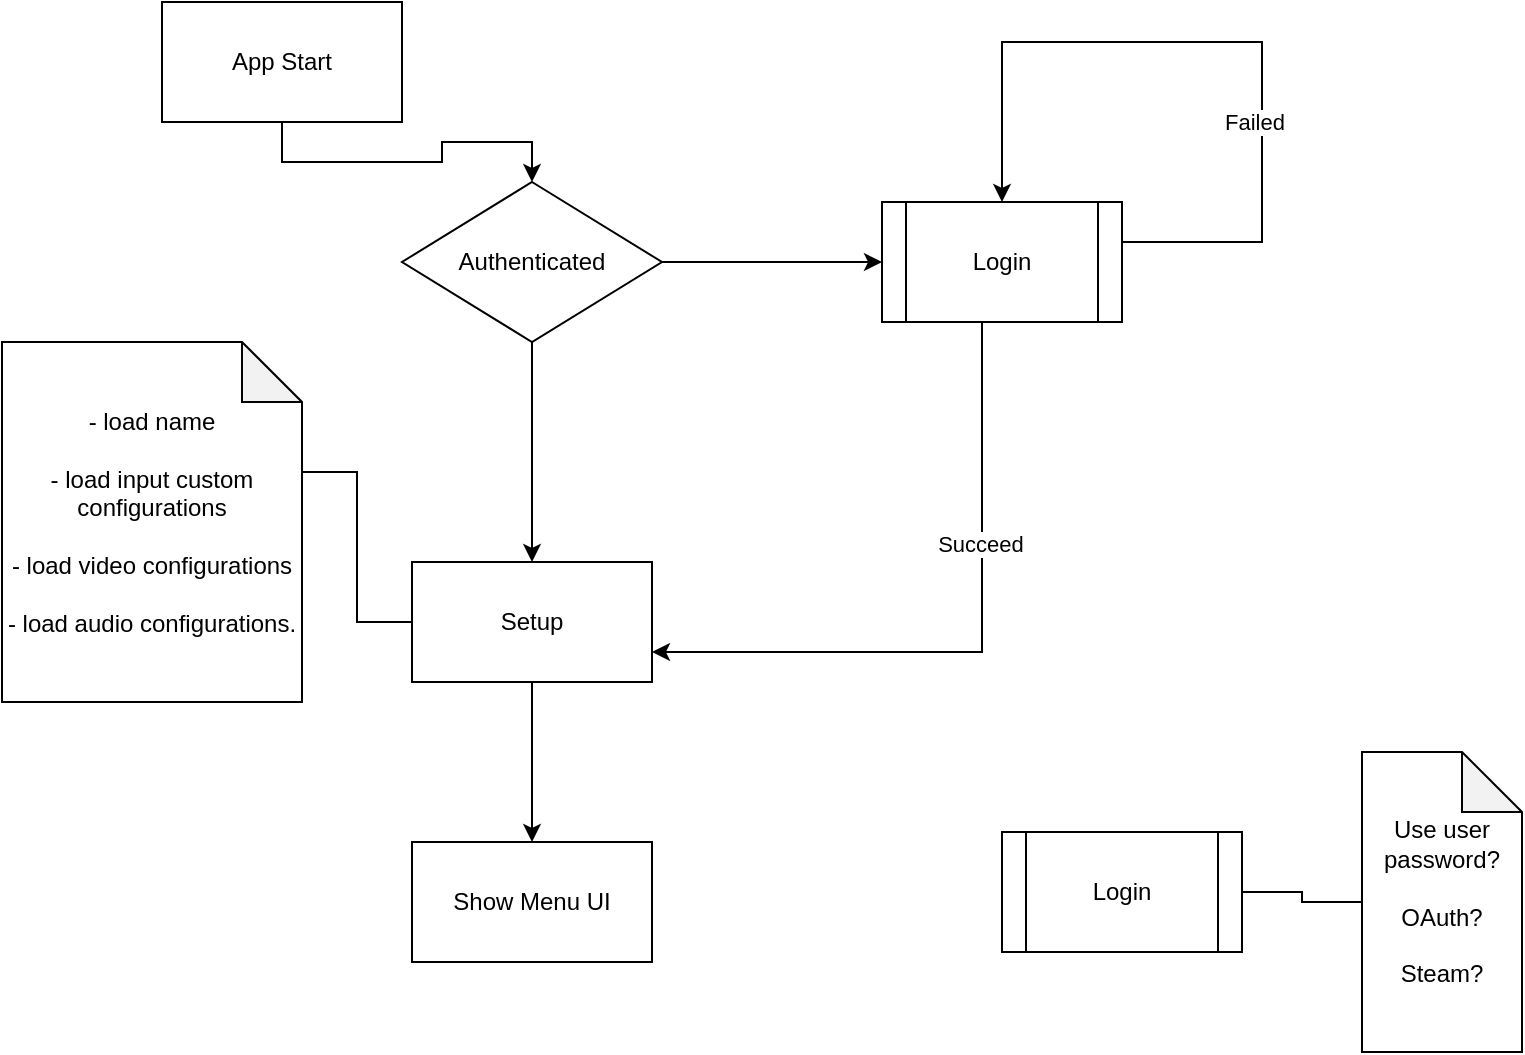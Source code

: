 <mxfile version="14.4.4" type="github">
  <diagram id="1bBmZTWdJpM3CFMfT5JP" name="Page-1">
    <mxGraphModel dx="1422" dy="762" grid="1" gridSize="10" guides="1" tooltips="1" connect="1" arrows="1" fold="1" page="1" pageScale="1" pageWidth="850" pageHeight="1100" math="0" shadow="0">
      <root>
        <mxCell id="0" />
        <mxCell id="1" parent="0" />
        <mxCell id="1z3jomABF16I6msOwtXd-7" value="" style="edgeStyle=orthogonalEdgeStyle;rounded=0;orthogonalLoop=1;jettySize=auto;html=1;" parent="1" source="1z3jomABF16I6msOwtXd-1" target="1z3jomABF16I6msOwtXd-6" edge="1">
          <mxGeometry relative="1" as="geometry" />
        </mxCell>
        <mxCell id="1z3jomABF16I6msOwtXd-1" value="App Start" style="rounded=0;whiteSpace=wrap;html=1;" parent="1" vertex="1">
          <mxGeometry x="160" y="190" width="120" height="60" as="geometry" />
        </mxCell>
        <mxCell id="1z3jomABF16I6msOwtXd-15" value="" style="edgeStyle=orthogonalEdgeStyle;rounded=0;orthogonalLoop=1;jettySize=auto;html=1;" parent="1" source="1z3jomABF16I6msOwtXd-2" target="1z3jomABF16I6msOwtXd-14" edge="1">
          <mxGeometry relative="1" as="geometry" />
        </mxCell>
        <mxCell id="1z3jomABF16I6msOwtXd-2" value="Setup" style="rounded=0;whiteSpace=wrap;html=1;" parent="1" vertex="1">
          <mxGeometry x="285" y="470" width="120" height="60" as="geometry" />
        </mxCell>
        <mxCell id="1z3jomABF16I6msOwtXd-12" style="edgeStyle=orthogonalEdgeStyle;rounded=0;orthogonalLoop=1;jettySize=auto;html=1;entryX=1;entryY=0.75;entryDx=0;entryDy=0;exitX=0.4;exitY=0.983;exitDx=0;exitDy=0;exitPerimeter=0;" parent="1" source="Y8VPCgD-qVgG732eyoct-1" target="1z3jomABF16I6msOwtXd-2" edge="1">
          <mxGeometry relative="1" as="geometry">
            <Array as="points">
              <mxPoint x="570" y="349" />
              <mxPoint x="570" y="515" />
            </Array>
            <mxPoint x="570" y="350" as="sourcePoint" />
          </mxGeometry>
        </mxCell>
        <mxCell id="1z3jomABF16I6msOwtXd-13" value="Succeed" style="edgeLabel;html=1;align=center;verticalAlign=middle;resizable=0;points=[];" parent="1z3jomABF16I6msOwtXd-12" vertex="1" connectable="0">
          <mxGeometry x="-0.315" y="-1" relative="1" as="geometry">
            <mxPoint as="offset" />
          </mxGeometry>
        </mxCell>
        <mxCell id="1z3jomABF16I6msOwtXd-8" style="edgeStyle=orthogonalEdgeStyle;rounded=0;orthogonalLoop=1;jettySize=auto;html=1;" parent="1" source="1z3jomABF16I6msOwtXd-6" target="1z3jomABF16I6msOwtXd-2" edge="1">
          <mxGeometry relative="1" as="geometry" />
        </mxCell>
        <mxCell id="1z3jomABF16I6msOwtXd-9" style="edgeStyle=orthogonalEdgeStyle;rounded=0;orthogonalLoop=1;jettySize=auto;html=1;entryX=0;entryY=0.5;entryDx=0;entryDy=0;" parent="1" source="1z3jomABF16I6msOwtXd-6" target="Y8VPCgD-qVgG732eyoct-1" edge="1">
          <mxGeometry relative="1" as="geometry">
            <mxPoint x="520" y="320" as="targetPoint" />
          </mxGeometry>
        </mxCell>
        <mxCell id="1z3jomABF16I6msOwtXd-6" value="Authenticated" style="rhombus;whiteSpace=wrap;html=1;rounded=0;" parent="1" vertex="1">
          <mxGeometry x="280" y="280" width="130" height="80" as="geometry" />
        </mxCell>
        <mxCell id="1z3jomABF16I6msOwtXd-10" style="edgeStyle=orthogonalEdgeStyle;rounded=0;orthogonalLoop=1;jettySize=auto;html=1;entryX=0.5;entryY=0;entryDx=0;entryDy=0;exitX=1;exitY=0.25;exitDx=0;exitDy=0;" parent="1" source="Y8VPCgD-qVgG732eyoct-1" target="Y8VPCgD-qVgG732eyoct-1" edge="1">
          <mxGeometry relative="1" as="geometry">
            <Array as="points">
              <mxPoint x="640" y="310" />
              <mxPoint x="710" y="310" />
              <mxPoint x="710" y="210" />
              <mxPoint x="580" y="210" />
            </Array>
            <mxPoint x="650" y="310" as="sourcePoint" />
            <mxPoint x="580" y="290" as="targetPoint" />
          </mxGeometry>
        </mxCell>
        <mxCell id="1z3jomABF16I6msOwtXd-11" value="Failed" style="edgeLabel;html=1;align=center;verticalAlign=middle;resizable=0;points=[];" parent="1z3jomABF16I6msOwtXd-10" vertex="1" connectable="0">
          <mxGeometry x="-0.3" y="4" relative="1" as="geometry">
            <mxPoint as="offset" />
          </mxGeometry>
        </mxCell>
        <mxCell id="1z3jomABF16I6msOwtXd-14" value="Show Menu UI" style="rounded=0;whiteSpace=wrap;html=1;" parent="1" vertex="1">
          <mxGeometry x="285" y="610" width="120" height="60" as="geometry" />
        </mxCell>
        <mxCell id="1z3jomABF16I6msOwtXd-21" style="rounded=0;orthogonalLoop=1;jettySize=auto;html=1;exitX=0;exitY=0;exitDx=80;exitDy=65;exitPerimeter=0;endArrow=none;endFill=0;edgeStyle=orthogonalEdgeStyle;" parent="1" source="1z3jomABF16I6msOwtXd-16" target="1z3jomABF16I6msOwtXd-2" edge="1">
          <mxGeometry relative="1" as="geometry" />
        </mxCell>
        <mxCell id="1z3jomABF16I6msOwtXd-16" value="- load name&lt;br&gt;&lt;br&gt;- load input custom configurations&lt;br&gt;&lt;br&gt;- load video configurations&lt;br&gt;&lt;br&gt;- load audio configurations." style="shape=note;whiteSpace=wrap;html=1;backgroundOutline=1;darkOpacity=0.05;" parent="1" vertex="1">
          <mxGeometry x="80" y="360" width="150" height="180" as="geometry" />
        </mxCell>
        <mxCell id="Y8VPCgD-qVgG732eyoct-1" value="Login" style="shape=process;whiteSpace=wrap;html=1;backgroundOutline=1;" vertex="1" parent="1">
          <mxGeometry x="520" y="290" width="120" height="60" as="geometry" />
        </mxCell>
        <mxCell id="Y8VPCgD-qVgG732eyoct-7" style="edgeStyle=orthogonalEdgeStyle;rounded=0;orthogonalLoop=1;jettySize=auto;html=1;exitX=1;exitY=0.5;exitDx=0;exitDy=0;entryX=0;entryY=0.5;entryDx=0;entryDy=0;entryPerimeter=0;endArrow=none;endFill=0;" edge="1" parent="1" source="Y8VPCgD-qVgG732eyoct-5" target="Y8VPCgD-qVgG732eyoct-6">
          <mxGeometry relative="1" as="geometry" />
        </mxCell>
        <mxCell id="Y8VPCgD-qVgG732eyoct-5" value="Login" style="shape=process;whiteSpace=wrap;html=1;backgroundOutline=1;" vertex="1" parent="1">
          <mxGeometry x="580" y="605" width="120" height="60" as="geometry" />
        </mxCell>
        <mxCell id="Y8VPCgD-qVgG732eyoct-6" value="Use user password?&lt;br&gt;&lt;br&gt;OAuth?&lt;br&gt;&lt;br&gt;Steam?" style="shape=note;whiteSpace=wrap;html=1;backgroundOutline=1;darkOpacity=0.05;" vertex="1" parent="1">
          <mxGeometry x="760" y="565" width="80" height="150" as="geometry" />
        </mxCell>
      </root>
    </mxGraphModel>
  </diagram>
</mxfile>
